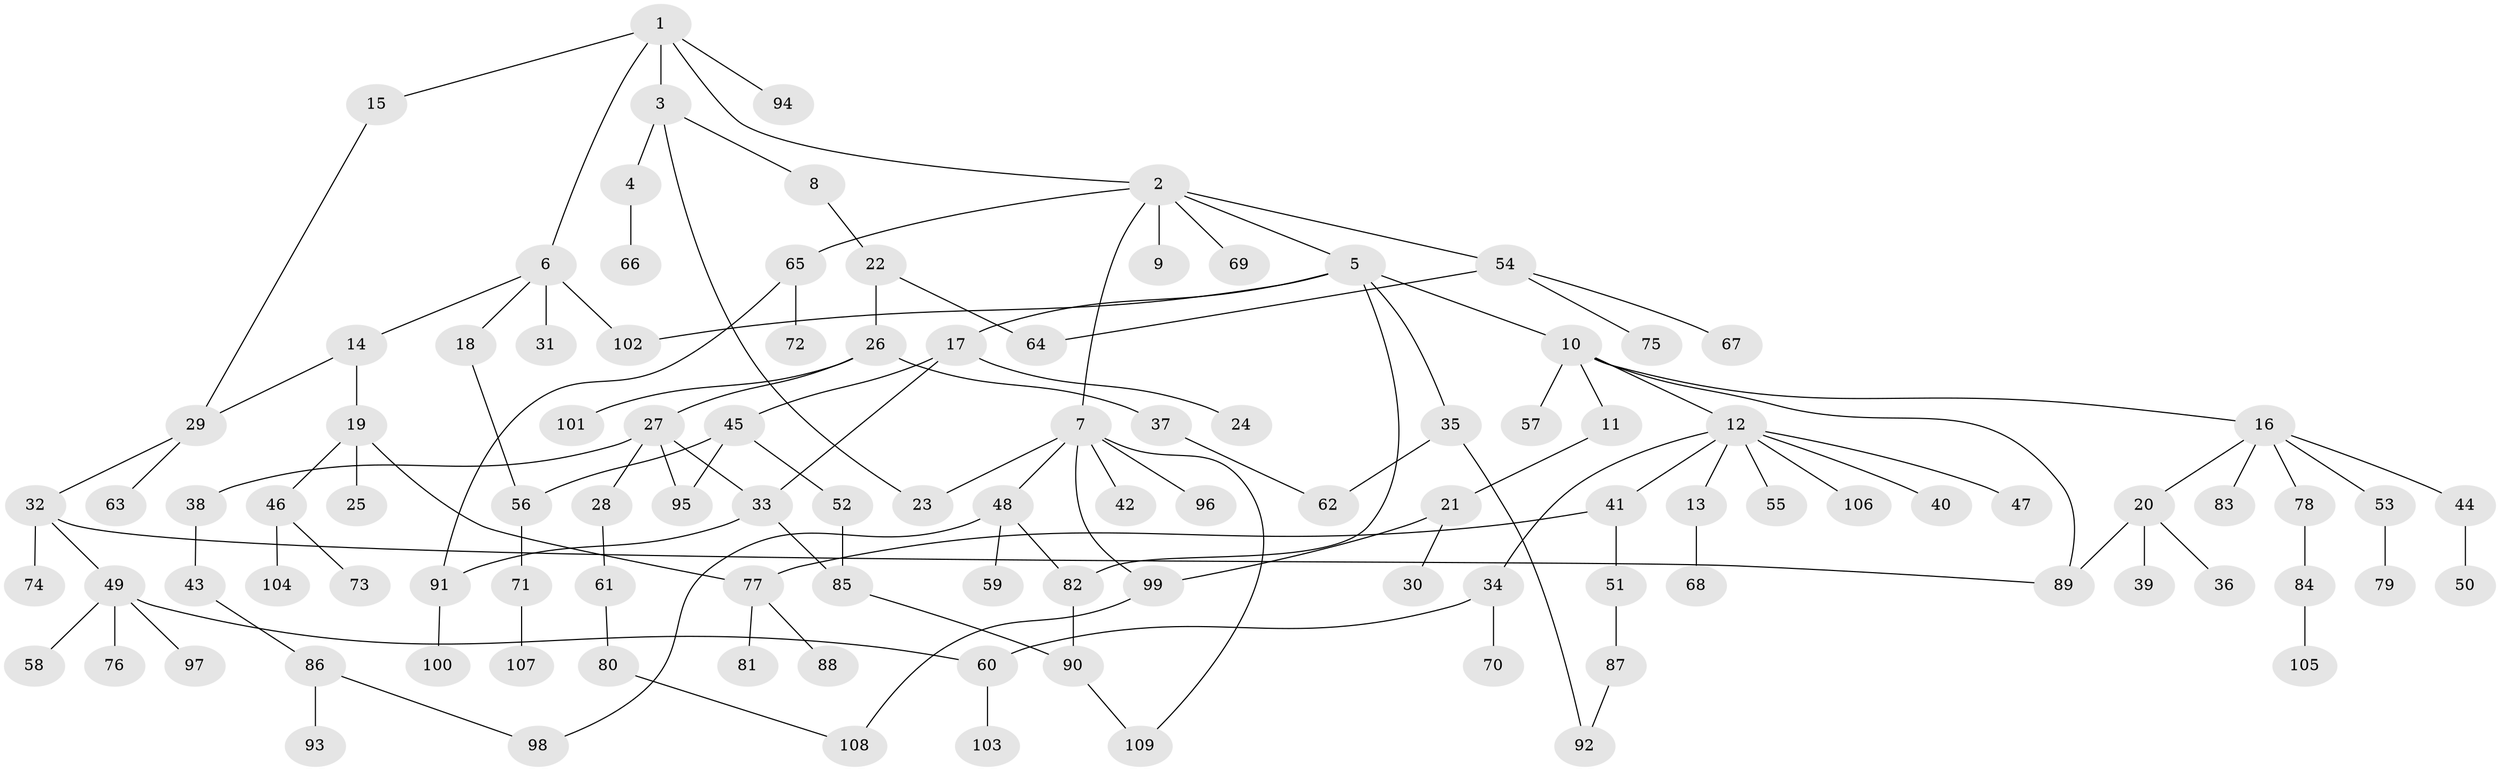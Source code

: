 // Generated by graph-tools (version 1.1) at 2025/13/03/09/25 04:13:30]
// undirected, 109 vertices, 129 edges
graph export_dot {
graph [start="1"]
  node [color=gray90,style=filled];
  1;
  2;
  3;
  4;
  5;
  6;
  7;
  8;
  9;
  10;
  11;
  12;
  13;
  14;
  15;
  16;
  17;
  18;
  19;
  20;
  21;
  22;
  23;
  24;
  25;
  26;
  27;
  28;
  29;
  30;
  31;
  32;
  33;
  34;
  35;
  36;
  37;
  38;
  39;
  40;
  41;
  42;
  43;
  44;
  45;
  46;
  47;
  48;
  49;
  50;
  51;
  52;
  53;
  54;
  55;
  56;
  57;
  58;
  59;
  60;
  61;
  62;
  63;
  64;
  65;
  66;
  67;
  68;
  69;
  70;
  71;
  72;
  73;
  74;
  75;
  76;
  77;
  78;
  79;
  80;
  81;
  82;
  83;
  84;
  85;
  86;
  87;
  88;
  89;
  90;
  91;
  92;
  93;
  94;
  95;
  96;
  97;
  98;
  99;
  100;
  101;
  102;
  103;
  104;
  105;
  106;
  107;
  108;
  109;
  1 -- 2;
  1 -- 3;
  1 -- 6;
  1 -- 15;
  1 -- 94;
  2 -- 5;
  2 -- 7;
  2 -- 9;
  2 -- 54;
  2 -- 65;
  2 -- 69;
  3 -- 4;
  3 -- 8;
  3 -- 23;
  4 -- 66;
  5 -- 10;
  5 -- 17;
  5 -- 35;
  5 -- 82;
  5 -- 102;
  6 -- 14;
  6 -- 18;
  6 -- 31;
  6 -- 102;
  7 -- 23;
  7 -- 42;
  7 -- 48;
  7 -- 96;
  7 -- 99;
  7 -- 109;
  8 -- 22;
  10 -- 11;
  10 -- 12;
  10 -- 16;
  10 -- 57;
  10 -- 89;
  11 -- 21;
  12 -- 13;
  12 -- 34;
  12 -- 40;
  12 -- 41;
  12 -- 47;
  12 -- 55;
  12 -- 106;
  13 -- 68;
  14 -- 19;
  14 -- 29;
  15 -- 29;
  16 -- 20;
  16 -- 44;
  16 -- 53;
  16 -- 78;
  16 -- 83;
  17 -- 24;
  17 -- 33;
  17 -- 45;
  18 -- 56;
  19 -- 25;
  19 -- 46;
  19 -- 77;
  20 -- 36;
  20 -- 39;
  20 -- 89;
  21 -- 30;
  21 -- 99;
  22 -- 26;
  22 -- 64;
  26 -- 27;
  26 -- 37;
  26 -- 101;
  27 -- 28;
  27 -- 38;
  27 -- 95;
  27 -- 33;
  28 -- 61;
  29 -- 32;
  29 -- 63;
  32 -- 49;
  32 -- 74;
  32 -- 89;
  33 -- 85;
  33 -- 91;
  34 -- 70;
  34 -- 60;
  35 -- 62;
  35 -- 92;
  37 -- 62;
  38 -- 43;
  41 -- 51;
  41 -- 77;
  43 -- 86;
  44 -- 50;
  45 -- 52;
  45 -- 56;
  45 -- 95;
  46 -- 73;
  46 -- 104;
  48 -- 59;
  48 -- 82;
  48 -- 98;
  49 -- 58;
  49 -- 60;
  49 -- 76;
  49 -- 97;
  51 -- 87;
  52 -- 85;
  53 -- 79;
  54 -- 67;
  54 -- 75;
  54 -- 64;
  56 -- 71;
  60 -- 103;
  61 -- 80;
  65 -- 72;
  65 -- 91;
  71 -- 107;
  77 -- 81;
  77 -- 88;
  78 -- 84;
  80 -- 108;
  82 -- 90;
  84 -- 105;
  85 -- 90;
  86 -- 93;
  86 -- 98;
  87 -- 92;
  90 -- 109;
  91 -- 100;
  99 -- 108;
}
